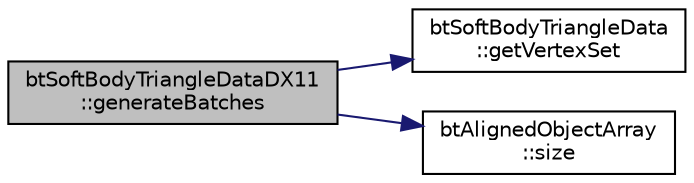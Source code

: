 digraph "btSoftBodyTriangleDataDX11::generateBatches"
{
  edge [fontname="Helvetica",fontsize="10",labelfontname="Helvetica",labelfontsize="10"];
  node [fontname="Helvetica",fontsize="10",shape=record];
  rankdir="LR";
  Node1 [label="btSoftBodyTriangleDataDX11\l::generateBatches",height=0.2,width=0.4,color="black", fillcolor="grey75", style="filled", fontcolor="black"];
  Node1 -> Node2 [color="midnightblue",fontsize="10",style="solid",fontname="Helvetica"];
  Node2 [label="btSoftBodyTriangleData\l::getVertexSet",height=0.2,width=0.4,color="black", fillcolor="white", style="filled",URL="$classbt_soft_body_triangle_data.html#a88e1d23b6229d976968fe9ad3335baa5"];
  Node1 -> Node3 [color="midnightblue",fontsize="10",style="solid",fontname="Helvetica"];
  Node3 [label="btAlignedObjectArray\l::size",height=0.2,width=0.4,color="black", fillcolor="white", style="filled",URL="$classbt_aligned_object_array.html#a6bdd14c7599ecb95e8d83dd5a715f9b7",tooltip="return the number of elements in the array "];
}
